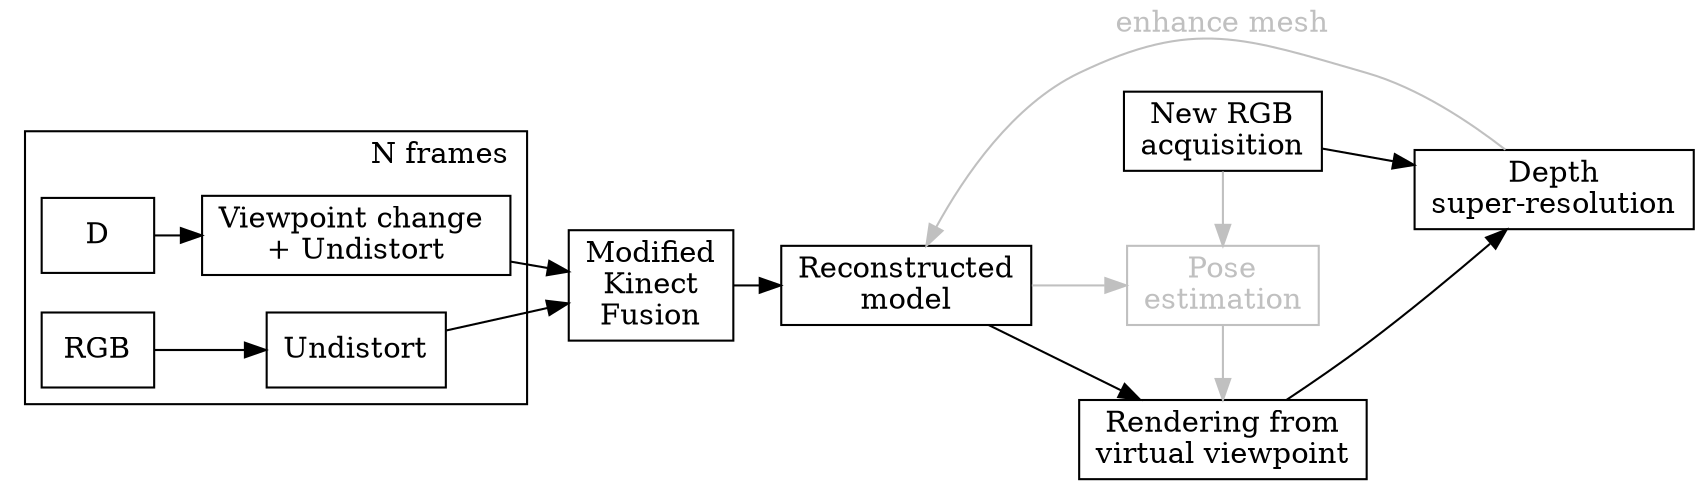 digraph asdf{
	rankdir=LR;
	node [shape = box];
	ranksep=0.3;
	
	subgraph cluster1 {
		rankdir=TB;
		D -> vpu;
		RGB -> u;

		//Kinect [label = "Kinect"];
		vpu [label = "Viewpoint change \n+ Undistort"];
		label="N frames";
		labelloc=top;
		labeljust=right;
		
	};

{ rank=same;
rgb;
vd;
pose_est;
}
	vpu -> kinfu;
	u -> kinfu;
	model -> pose_est[color=gray];
	rgb -> pose_est [color=gray];
	model -> vd;
	pose_est -> vd [color=gray];
	pose_est ->yang [style=invisible,arrowhead=none];
	vd -> yang;
	rgb -> yang;
	yang -> model [color=gray, label="enhance mesh",fontcolor=gray];
	kinfu -> model;

	kinfu [label = "Modified\nKinect\nFusion",shape=box];
	model [label = "Reconstructed\nmodel"];
	pose_est [label = "Pose\nestimation",shape=box, color=gray,fontcolor=gray];
	rgb [label="New RGB\nacquisition",shape=box, rank=same];
	yang [label ="Depth\nsuper-resolution",shape=box, rank=2];
	vd [ label = "Rendering from\nvirtual viewpoint",shape=box ];
	u [ label = "Undistort"];
}
